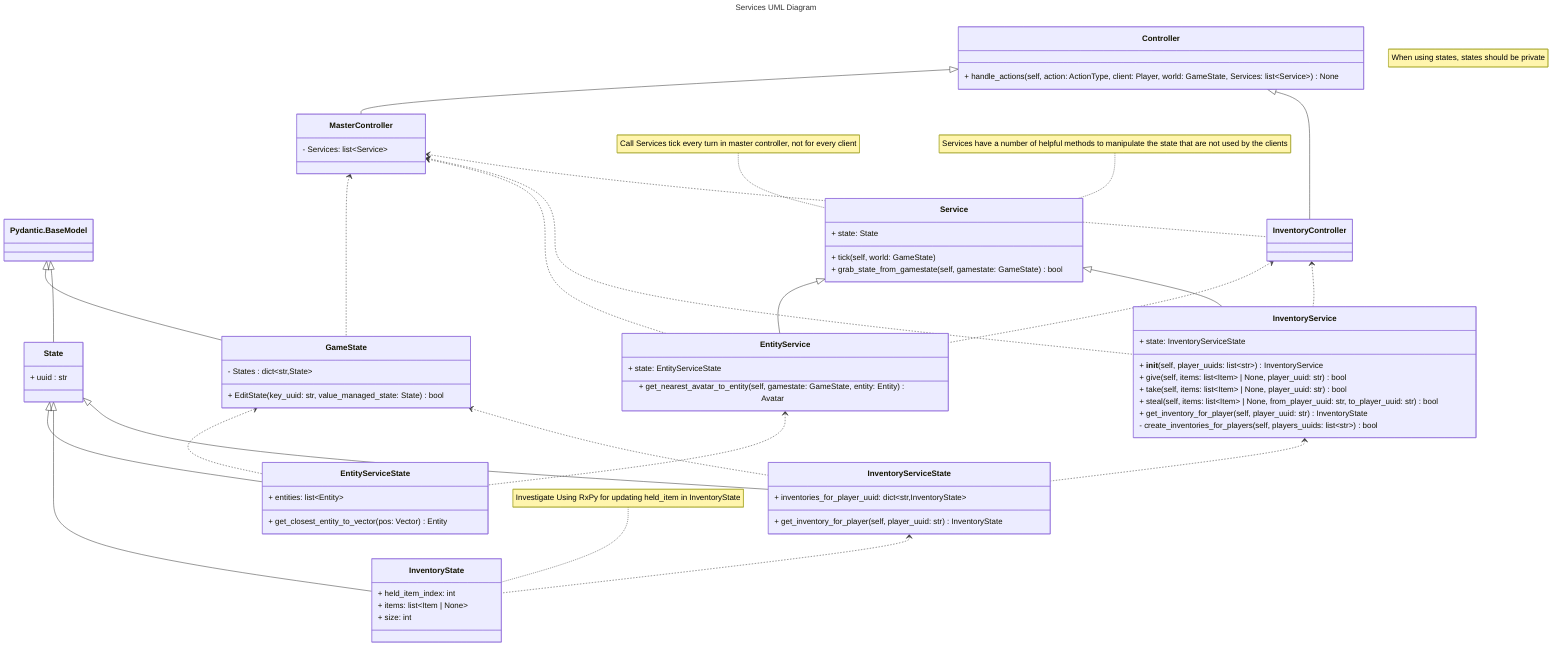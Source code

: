 ---
title:  Services UML Diagram
---
classDiagram
    class BaseModel["Pydantic.BaseModel"]

    class GameState {
        - States : dict~str,State~
        + EditState(key_uuid: str, value_managed_state: State) bool
    }

    class State {
        + uuid : str
    }

    class InventoryState {
        + held_item_index: int
        + items: list~Item | None~
        + size: int
    }

    class EntityServiceState {
        + entities: list~Entity~

        + get_closest_entity_to_vector(pos: Vector) Entity
    }

    class InventoryServiceState {
        + inventories_for_player_uuid: dict~str,InventoryState~

        + get_inventory_for_player(self, player_uuid: str) InventoryState
    }


    class Controller {
        + handle_actions(self, action: ActionType, client: Player, world: GameState, Services: list~Service~) None
    }

    class InventoryController

    class MasterController {
        - Services: list~Service~
    }


    class Service{
        + state: State

        + tick(self, world: GameState)
        + grab_state_from_gamestate(self, gamestate: GameState) bool
    }


    class InventoryService {
        + state: InventoryServiceState

        + __init__(self, player_uuids: list~str~) InventoryService

        + give(self, items: list~Item~ | None, player_uuid: str) bool
        + take(self, items: list~Item~ | None, player_uuid: str) bool
        + steal(self, items: list~Item~ | None, from_player_uuid: str, to_player_uuid: str) bool

        + get_inventory_for_player(self, player_uuid: str) InventoryState
        - create_inventories_for_players(self, players_uuids: list~str~) bool
    }

    class EntityService {
            + state: EntityServiceState
            + get_nearest_avatar_to_entity(self, gamestate: GameState, entity: Entity) Avatar
    }



    Service <|-- InventoryService
    Service <|-- EntityService

    Controller <|-- InventoryController
    Controller <|-- MasterController

    State <|-- InventoryServiceState
    State <|-- InventoryState
    State <|-- EntityServiceState
    BaseModel <|-- State
    BaseModel <|-- GameState


    InventoryService <.. InventoryServiceState
    EntityService <.. EntityServiceState

    MasterController <.. InventoryController
    MasterController <.. InventoryService
    MasterController <.. EntityService
    InventoryController <.. InventoryService
    InventoryController <.. EntityService

    InventoryServiceState <.. InventoryState
    GameState <.. InventoryServiceState
    GameState <.. EntityServiceState
    MasterController <.. GameState

    note for Service "Call Services tick every turn in master controller, not for every client"
    note for Service "Services have a number of helpful methods to manipulate the state that are not used by the clients"
    note for InventoryState "Investigate Using RxPy for updating held_item in InventoryState"
    note "When using states, states should be private"